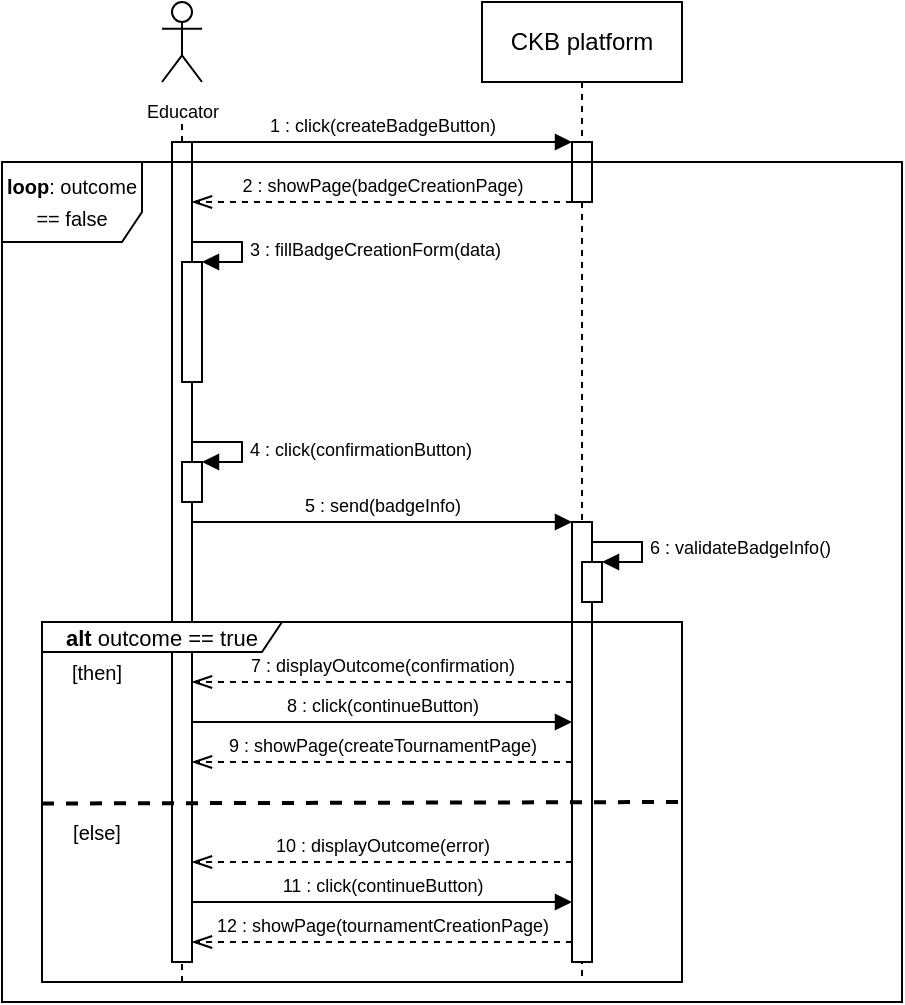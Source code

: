 <mxfile version="22.1.5" type="device">
  <diagram name="Page-1" id="2YBvvXClWsGukQMizWep">
    <mxGraphModel dx="704" dy="655" grid="1" gridSize="10" guides="1" tooltips="1" connect="1" arrows="1" fold="1" page="1" pageScale="1" pageWidth="850" pageHeight="1100" math="0" shadow="0">
      <root>
        <mxCell id="0" />
        <mxCell id="1" parent="0" />
        <mxCell id="BLuaFJLdWNyJqqPmt2Zu-1" value="CKB platform" style="shape=umlLifeline;perimeter=lifelinePerimeter;whiteSpace=wrap;html=1;container=0;dropTarget=0;collapsible=0;recursiveResize=0;outlineConnect=0;portConstraint=eastwest;newEdgeStyle={&quot;edgeStyle&quot;:&quot;elbowEdgeStyle&quot;,&quot;elbow&quot;:&quot;vertical&quot;,&quot;curved&quot;:0,&quot;rounded&quot;:0};" vertex="1" parent="1">
          <mxGeometry x="330" y="240" width="100" height="490" as="geometry" />
        </mxCell>
        <mxCell id="BLuaFJLdWNyJqqPmt2Zu-2" value="" style="html=1;points=[];perimeter=orthogonalPerimeter;outlineConnect=0;targetShapes=umlLifeline;portConstraint=eastwest;newEdgeStyle={&quot;edgeStyle&quot;:&quot;elbowEdgeStyle&quot;,&quot;elbow&quot;:&quot;vertical&quot;,&quot;curved&quot;:0,&quot;rounded&quot;:0};" vertex="1" parent="BLuaFJLdWNyJqqPmt2Zu-1">
          <mxGeometry x="45" y="70" width="10" height="30" as="geometry" />
        </mxCell>
        <mxCell id="BLuaFJLdWNyJqqPmt2Zu-3" value="" style="html=1;points=[];perimeter=orthogonalPerimeter;outlineConnect=0;targetShapes=umlLifeline;portConstraint=eastwest;newEdgeStyle={&quot;edgeStyle&quot;:&quot;elbowEdgeStyle&quot;,&quot;elbow&quot;:&quot;vertical&quot;,&quot;curved&quot;:0,&quot;rounded&quot;:0};" vertex="1" parent="BLuaFJLdWNyJqqPmt2Zu-1">
          <mxGeometry x="45" y="260" width="10" height="220" as="geometry" />
        </mxCell>
        <mxCell id="BLuaFJLdWNyJqqPmt2Zu-4" value="" style="html=1;points=[[0,0,0,0,5],[0,1,0,0,-5],[1,0,0,0,5],[1,1,0,0,-5]];perimeter=orthogonalPerimeter;outlineConnect=0;targetShapes=umlLifeline;portConstraint=eastwest;newEdgeStyle={&quot;curved&quot;:0,&quot;rounded&quot;:0};" vertex="1" parent="BLuaFJLdWNyJqqPmt2Zu-1">
          <mxGeometry x="50" y="280" width="10" height="20" as="geometry" />
        </mxCell>
        <mxCell id="BLuaFJLdWNyJqqPmt2Zu-5" value="&lt;font style=&quot;font-size: 9px;&quot;&gt;6 : validateBadgeInfo()&lt;/font&gt;" style="html=1;align=left;spacingLeft=2;endArrow=block;rounded=0;edgeStyle=orthogonalEdgeStyle;curved=0;rounded=0;" edge="1" parent="BLuaFJLdWNyJqqPmt2Zu-1" target="BLuaFJLdWNyJqqPmt2Zu-4">
          <mxGeometry relative="1" as="geometry">
            <mxPoint x="55" y="270.034" as="sourcePoint" />
            <Array as="points">
              <mxPoint x="80" y="270" />
              <mxPoint x="80" y="280" />
            </Array>
          </mxGeometry>
        </mxCell>
        <mxCell id="BLuaFJLdWNyJqqPmt2Zu-6" value="&lt;font style=&quot;font-size: 9px;&quot;&gt;Educator&lt;/font&gt;" style="shape=umlActor;verticalLabelPosition=bottom;verticalAlign=top;html=1;outlineConnect=0;" vertex="1" parent="1">
          <mxGeometry x="170" y="240" width="20" height="40" as="geometry" />
        </mxCell>
        <mxCell id="BLuaFJLdWNyJqqPmt2Zu-7" value="" style="endArrow=none;dashed=1;html=1;rounded=0;" edge="1" parent="1" source="BLuaFJLdWNyJqqPmt2Zu-9">
          <mxGeometry width="50" height="50" relative="1" as="geometry">
            <mxPoint x="180" y="550" as="sourcePoint" />
            <mxPoint x="180" y="300" as="targetPoint" />
          </mxGeometry>
        </mxCell>
        <mxCell id="BLuaFJLdWNyJqqPmt2Zu-8" value="" style="endArrow=none;dashed=1;html=1;rounded=0;" edge="1" parent="1" target="BLuaFJLdWNyJqqPmt2Zu-9">
          <mxGeometry width="50" height="50" relative="1" as="geometry">
            <mxPoint x="180" y="730" as="sourcePoint" />
            <mxPoint x="180.0" y="701.3" as="targetPoint" />
          </mxGeometry>
        </mxCell>
        <mxCell id="BLuaFJLdWNyJqqPmt2Zu-9" value="" style="html=1;points=[];perimeter=orthogonalPerimeter;outlineConnect=0;targetShapes=umlLifeline;portConstraint=eastwest;newEdgeStyle={&quot;edgeStyle&quot;:&quot;elbowEdgeStyle&quot;,&quot;elbow&quot;:&quot;vertical&quot;,&quot;curved&quot;:0,&quot;rounded&quot;:0};" vertex="1" parent="1">
          <mxGeometry x="175" y="310" width="10" height="410" as="geometry" />
        </mxCell>
        <mxCell id="BLuaFJLdWNyJqqPmt2Zu-10" value="&lt;font style=&quot;font-size: 9px;&quot;&gt;1 : click(createBadgeButton)&lt;/font&gt;" style="html=1;verticalAlign=bottom;endArrow=block;edgeStyle=elbowEdgeStyle;elbow=vertical;curved=0;rounded=0;" edge="1" parent="1" source="BLuaFJLdWNyJqqPmt2Zu-9" target="BLuaFJLdWNyJqqPmt2Zu-2">
          <mxGeometry relative="1" as="geometry">
            <mxPoint x="220" y="310" as="sourcePoint" />
            <Array as="points">
              <mxPoint x="300" y="310" />
            </Array>
            <mxPoint x="385" y="310" as="targetPoint" />
          </mxGeometry>
        </mxCell>
        <mxCell id="BLuaFJLdWNyJqqPmt2Zu-11" value="&lt;font style=&quot;font-size: 9px;&quot;&gt;2 : showPage(badgeCreationPage)&lt;/font&gt;" style="html=1;verticalAlign=bottom;endArrow=openThin;dashed=1;endSize=8;edgeStyle=elbowEdgeStyle;elbow=vertical;curved=0;rounded=0;endFill=0;" edge="1" parent="1" source="BLuaFJLdWNyJqqPmt2Zu-2" target="BLuaFJLdWNyJqqPmt2Zu-9">
          <mxGeometry relative="1" as="geometry">
            <mxPoint x="220" y="340" as="targetPoint" />
            <Array as="points">
              <mxPoint x="275" y="340" />
            </Array>
            <mxPoint x="350" y="340" as="sourcePoint" />
          </mxGeometry>
        </mxCell>
        <mxCell id="BLuaFJLdWNyJqqPmt2Zu-12" value="" style="html=1;points=[[0,0,0,0,5],[0,1,0,0,-5],[1,0,0,0,5],[1,1,0,0,-5]];perimeter=orthogonalPerimeter;outlineConnect=0;targetShapes=umlLifeline;portConstraint=eastwest;newEdgeStyle={&quot;curved&quot;:0,&quot;rounded&quot;:0};" vertex="1" parent="1">
          <mxGeometry x="180" y="370" width="10" height="60" as="geometry" />
        </mxCell>
        <mxCell id="BLuaFJLdWNyJqqPmt2Zu-13" value="&lt;font style=&quot;font-size: 9px;&quot;&gt;5 : send(badgeInfo)&lt;/font&gt;" style="html=1;verticalAlign=bottom;endArrow=block;edgeStyle=elbowEdgeStyle;elbow=vertical;curved=0;rounded=0;" edge="1" parent="1">
          <mxGeometry relative="1" as="geometry">
            <mxPoint x="185.0" y="500" as="sourcePoint" />
            <Array as="points">
              <mxPoint x="300" y="500" />
            </Array>
            <mxPoint x="375" y="500" as="targetPoint" />
          </mxGeometry>
        </mxCell>
        <mxCell id="BLuaFJLdWNyJqqPmt2Zu-14" value="&lt;font style=&quot;font-size: 9px;&quot;&gt;7 : displayOutcome(confirmation)&lt;/font&gt;" style="html=1;verticalAlign=bottom;endArrow=openThin;dashed=1;endSize=8;edgeStyle=elbowEdgeStyle;elbow=vertical;curved=0;rounded=0;endFill=0;" edge="1" parent="1">
          <mxGeometry relative="1" as="geometry">
            <mxPoint x="185.0" y="580" as="targetPoint" />
            <Array as="points">
              <mxPoint x="280" y="580" />
            </Array>
            <mxPoint x="375" y="580" as="sourcePoint" />
          </mxGeometry>
        </mxCell>
        <mxCell id="BLuaFJLdWNyJqqPmt2Zu-15" value="&lt;b&gt;alt &lt;/b&gt;outcome == true" style="shape=umlFrame;whiteSpace=wrap;html=1;pointerEvents=0;width=120;height=15;fontSize=11;" vertex="1" parent="1">
          <mxGeometry x="110" y="550" width="320" height="180" as="geometry" />
        </mxCell>
        <mxCell id="BLuaFJLdWNyJqqPmt2Zu-16" value="[then]" style="text;html=1;strokeColor=none;fillColor=none;align=center;verticalAlign=middle;whiteSpace=wrap;rounded=0;fontSize=10;" vertex="1" parent="1">
          <mxGeometry x="120" y="570" width="35" height="10" as="geometry" />
        </mxCell>
        <mxCell id="BLuaFJLdWNyJqqPmt2Zu-17" value="" style="endArrow=none;dashed=1;html=1;rounded=0;exitX=0.001;exitY=0.409;exitDx=0;exitDy=0;exitPerimeter=0;strokeWidth=2;" edge="1" parent="1">
          <mxGeometry width="50" height="50" relative="1" as="geometry">
            <mxPoint x="110" y="640.75" as="sourcePoint" />
            <mxPoint x="430" y="640" as="targetPoint" />
          </mxGeometry>
        </mxCell>
        <mxCell id="BLuaFJLdWNyJqqPmt2Zu-18" value="[else]" style="text;html=1;strokeColor=none;fillColor=none;align=center;verticalAlign=middle;whiteSpace=wrap;rounded=0;fontSize=10;" vertex="1" parent="1">
          <mxGeometry x="120" y="650" width="35" height="10" as="geometry" />
        </mxCell>
        <mxCell id="BLuaFJLdWNyJqqPmt2Zu-19" value="&lt;font style=&quot;font-size: 9px;&quot;&gt;10 : displayOutcome(error)&lt;/font&gt;" style="html=1;verticalAlign=bottom;endArrow=openThin;dashed=1;endSize=8;edgeStyle=elbowEdgeStyle;elbow=vertical;curved=0;rounded=0;endFill=0;" edge="1" parent="1" source="BLuaFJLdWNyJqqPmt2Zu-3" target="BLuaFJLdWNyJqqPmt2Zu-9">
          <mxGeometry relative="1" as="geometry">
            <mxPoint x="185.0" y="680" as="targetPoint" />
            <Array as="points">
              <mxPoint x="280" y="670" />
            </Array>
            <mxPoint x="375" y="680" as="sourcePoint" />
          </mxGeometry>
        </mxCell>
        <mxCell id="BLuaFJLdWNyJqqPmt2Zu-20" value="&lt;font style=&quot;font-size: 9px;&quot;&gt;3 : fillBadgeCreationForm(data)&lt;/font&gt;" style="html=1;align=left;spacingLeft=2;endArrow=block;rounded=0;edgeStyle=orthogonalEdgeStyle;curved=0;rounded=0;" edge="1" parent="1" source="BLuaFJLdWNyJqqPmt2Zu-9" target="BLuaFJLdWNyJqqPmt2Zu-12">
          <mxGeometry relative="1" as="geometry">
            <mxPoint x="190" y="360" as="sourcePoint" />
            <Array as="points">
              <mxPoint x="210" y="360" />
              <mxPoint x="210" y="370" />
            </Array>
            <mxPoint x="195" y="390" as="targetPoint" />
          </mxGeometry>
        </mxCell>
        <mxCell id="BLuaFJLdWNyJqqPmt2Zu-21" value="&lt;p style=&quot;line-height: 120%;&quot;&gt;&lt;font style=&quot;font-size: 10px;&quot;&gt;&lt;b&gt;loop&lt;/b&gt;: outcome == false&lt;/font&gt;&lt;/p&gt;" style="shape=umlFrame;whiteSpace=wrap;html=1;pointerEvents=0;width=70;height=40;verticalAlign=middle;horizontal=1;labelPosition=center;verticalLabelPosition=middle;align=center;" vertex="1" parent="1">
          <mxGeometry x="90" y="320" width="450" height="420" as="geometry" />
        </mxCell>
        <mxCell id="BLuaFJLdWNyJqqPmt2Zu-22" value="" style="html=1;points=[[0,0,0,0,5],[0,1,0,0,-5],[1,0,0,0,5],[1,1,0,0,-5]];perimeter=orthogonalPerimeter;outlineConnect=0;targetShapes=umlLifeline;portConstraint=eastwest;newEdgeStyle={&quot;curved&quot;:0,&quot;rounded&quot;:0};" vertex="1" parent="1">
          <mxGeometry x="180" y="470" width="10" height="20" as="geometry" />
        </mxCell>
        <mxCell id="BLuaFJLdWNyJqqPmt2Zu-23" value="&lt;font style=&quot;font-size: 9px;&quot;&gt;4 : click(confirmationButton)&lt;/font&gt;" style="html=1;align=left;spacingLeft=2;endArrow=block;rounded=0;edgeStyle=orthogonalEdgeStyle;curved=0;rounded=0;" edge="1" parent="1" target="BLuaFJLdWNyJqqPmt2Zu-22">
          <mxGeometry relative="1" as="geometry">
            <mxPoint x="185" y="460" as="sourcePoint" />
            <Array as="points">
              <mxPoint x="210" y="460" />
              <mxPoint x="210" y="470" />
            </Array>
            <mxPoint x="195" y="490" as="targetPoint" />
          </mxGeometry>
        </mxCell>
        <mxCell id="BLuaFJLdWNyJqqPmt2Zu-26" value="&lt;font style=&quot;font-size: 9px;&quot;&gt;8 : click(continueButton)&lt;/font&gt;" style="html=1;verticalAlign=bottom;endArrow=block;edgeStyle=elbowEdgeStyle;elbow=vertical;curved=0;rounded=0;" edge="1" parent="1" source="BLuaFJLdWNyJqqPmt2Zu-9" target="BLuaFJLdWNyJqqPmt2Zu-3">
          <mxGeometry relative="1" as="geometry">
            <mxPoint x="185.0" y="600" as="sourcePoint" />
            <Array as="points">
              <mxPoint x="300" y="600" />
            </Array>
            <mxPoint x="375" y="600" as="targetPoint" />
          </mxGeometry>
        </mxCell>
        <mxCell id="BLuaFJLdWNyJqqPmt2Zu-27" value="&lt;font style=&quot;font-size: 9px;&quot;&gt;9 : showPage(createTournamentPage)&lt;/font&gt;" style="html=1;verticalAlign=bottom;endArrow=openThin;dashed=1;endSize=8;edgeStyle=elbowEdgeStyle;elbow=vertical;curved=0;rounded=0;endFill=0;" edge="1" parent="1" source="BLuaFJLdWNyJqqPmt2Zu-3" target="BLuaFJLdWNyJqqPmt2Zu-9">
          <mxGeometry relative="1" as="geometry">
            <mxPoint x="185.0" y="620" as="targetPoint" />
            <Array as="points">
              <mxPoint x="280" y="620" />
            </Array>
            <mxPoint x="375" y="620" as="sourcePoint" />
          </mxGeometry>
        </mxCell>
        <mxCell id="BLuaFJLdWNyJqqPmt2Zu-28" value="&lt;font style=&quot;font-size: 9px;&quot;&gt;11 : click(continueButton)&lt;/font&gt;" style="html=1;verticalAlign=bottom;endArrow=block;edgeStyle=elbowEdgeStyle;elbow=vertical;curved=0;rounded=0;" edge="1" parent="1" source="BLuaFJLdWNyJqqPmt2Zu-9" target="BLuaFJLdWNyJqqPmt2Zu-3">
          <mxGeometry relative="1" as="geometry">
            <mxPoint x="185" y="690" as="sourcePoint" />
            <Array as="points">
              <mxPoint x="300" y="690" />
            </Array>
            <mxPoint x="375" y="690" as="targetPoint" />
          </mxGeometry>
        </mxCell>
        <mxCell id="BLuaFJLdWNyJqqPmt2Zu-29" value="&lt;font style=&quot;font-size: 9px;&quot;&gt;12 : showPage(tournamentCreationPage)&lt;/font&gt;" style="html=1;verticalAlign=bottom;endArrow=openThin;dashed=1;endSize=8;edgeStyle=elbowEdgeStyle;elbow=vertical;curved=0;rounded=0;endFill=0;" edge="1" parent="1" source="BLuaFJLdWNyJqqPmt2Zu-3" target="BLuaFJLdWNyJqqPmt2Zu-9">
          <mxGeometry relative="1" as="geometry">
            <mxPoint x="185" y="710" as="targetPoint" />
            <Array as="points">
              <mxPoint x="280" y="710" />
            </Array>
            <mxPoint x="375" y="710" as="sourcePoint" />
          </mxGeometry>
        </mxCell>
      </root>
    </mxGraphModel>
  </diagram>
</mxfile>
